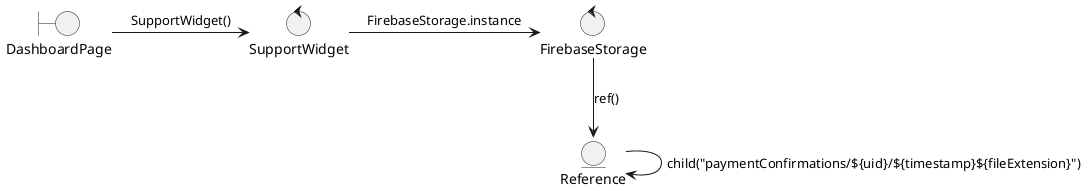 @startuml
boundary DashboardPage
control SupportWidget
control FirebaseStorage
entity Reference

(DashboardPage) -> (SupportWidget): SupportWidget()
(SupportWidget) -> (FirebaseStorage): FirebaseStorage.instance
(FirebaseStorage) --> (Reference): ref()
(Reference) --> (Reference): child("paymentConfirmations/${uid}/${timestamp}${fileExtension}")
@enduml

